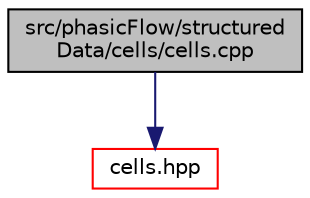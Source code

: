 digraph "src/phasicFlow/structuredData/cells/cells.cpp"
{
 // LATEX_PDF_SIZE
  edge [fontname="Helvetica",fontsize="10",labelfontname="Helvetica",labelfontsize="10"];
  node [fontname="Helvetica",fontsize="10",shape=record];
  Node1 [label="src/phasicFlow/structured\lData/cells/cells.cpp",height=0.2,width=0.4,color="black", fillcolor="grey75", style="filled", fontcolor="black",tooltip=" "];
  Node1 -> Node2 [color="midnightblue",fontsize="10",style="solid",fontname="Helvetica"];
  Node2 [label="cells.hpp",height=0.2,width=0.4,color="red", fillcolor="white", style="filled",URL="$phasicFlow_2structuredData_2cells_2cells_8hpp.html",tooltip=" "];
}

